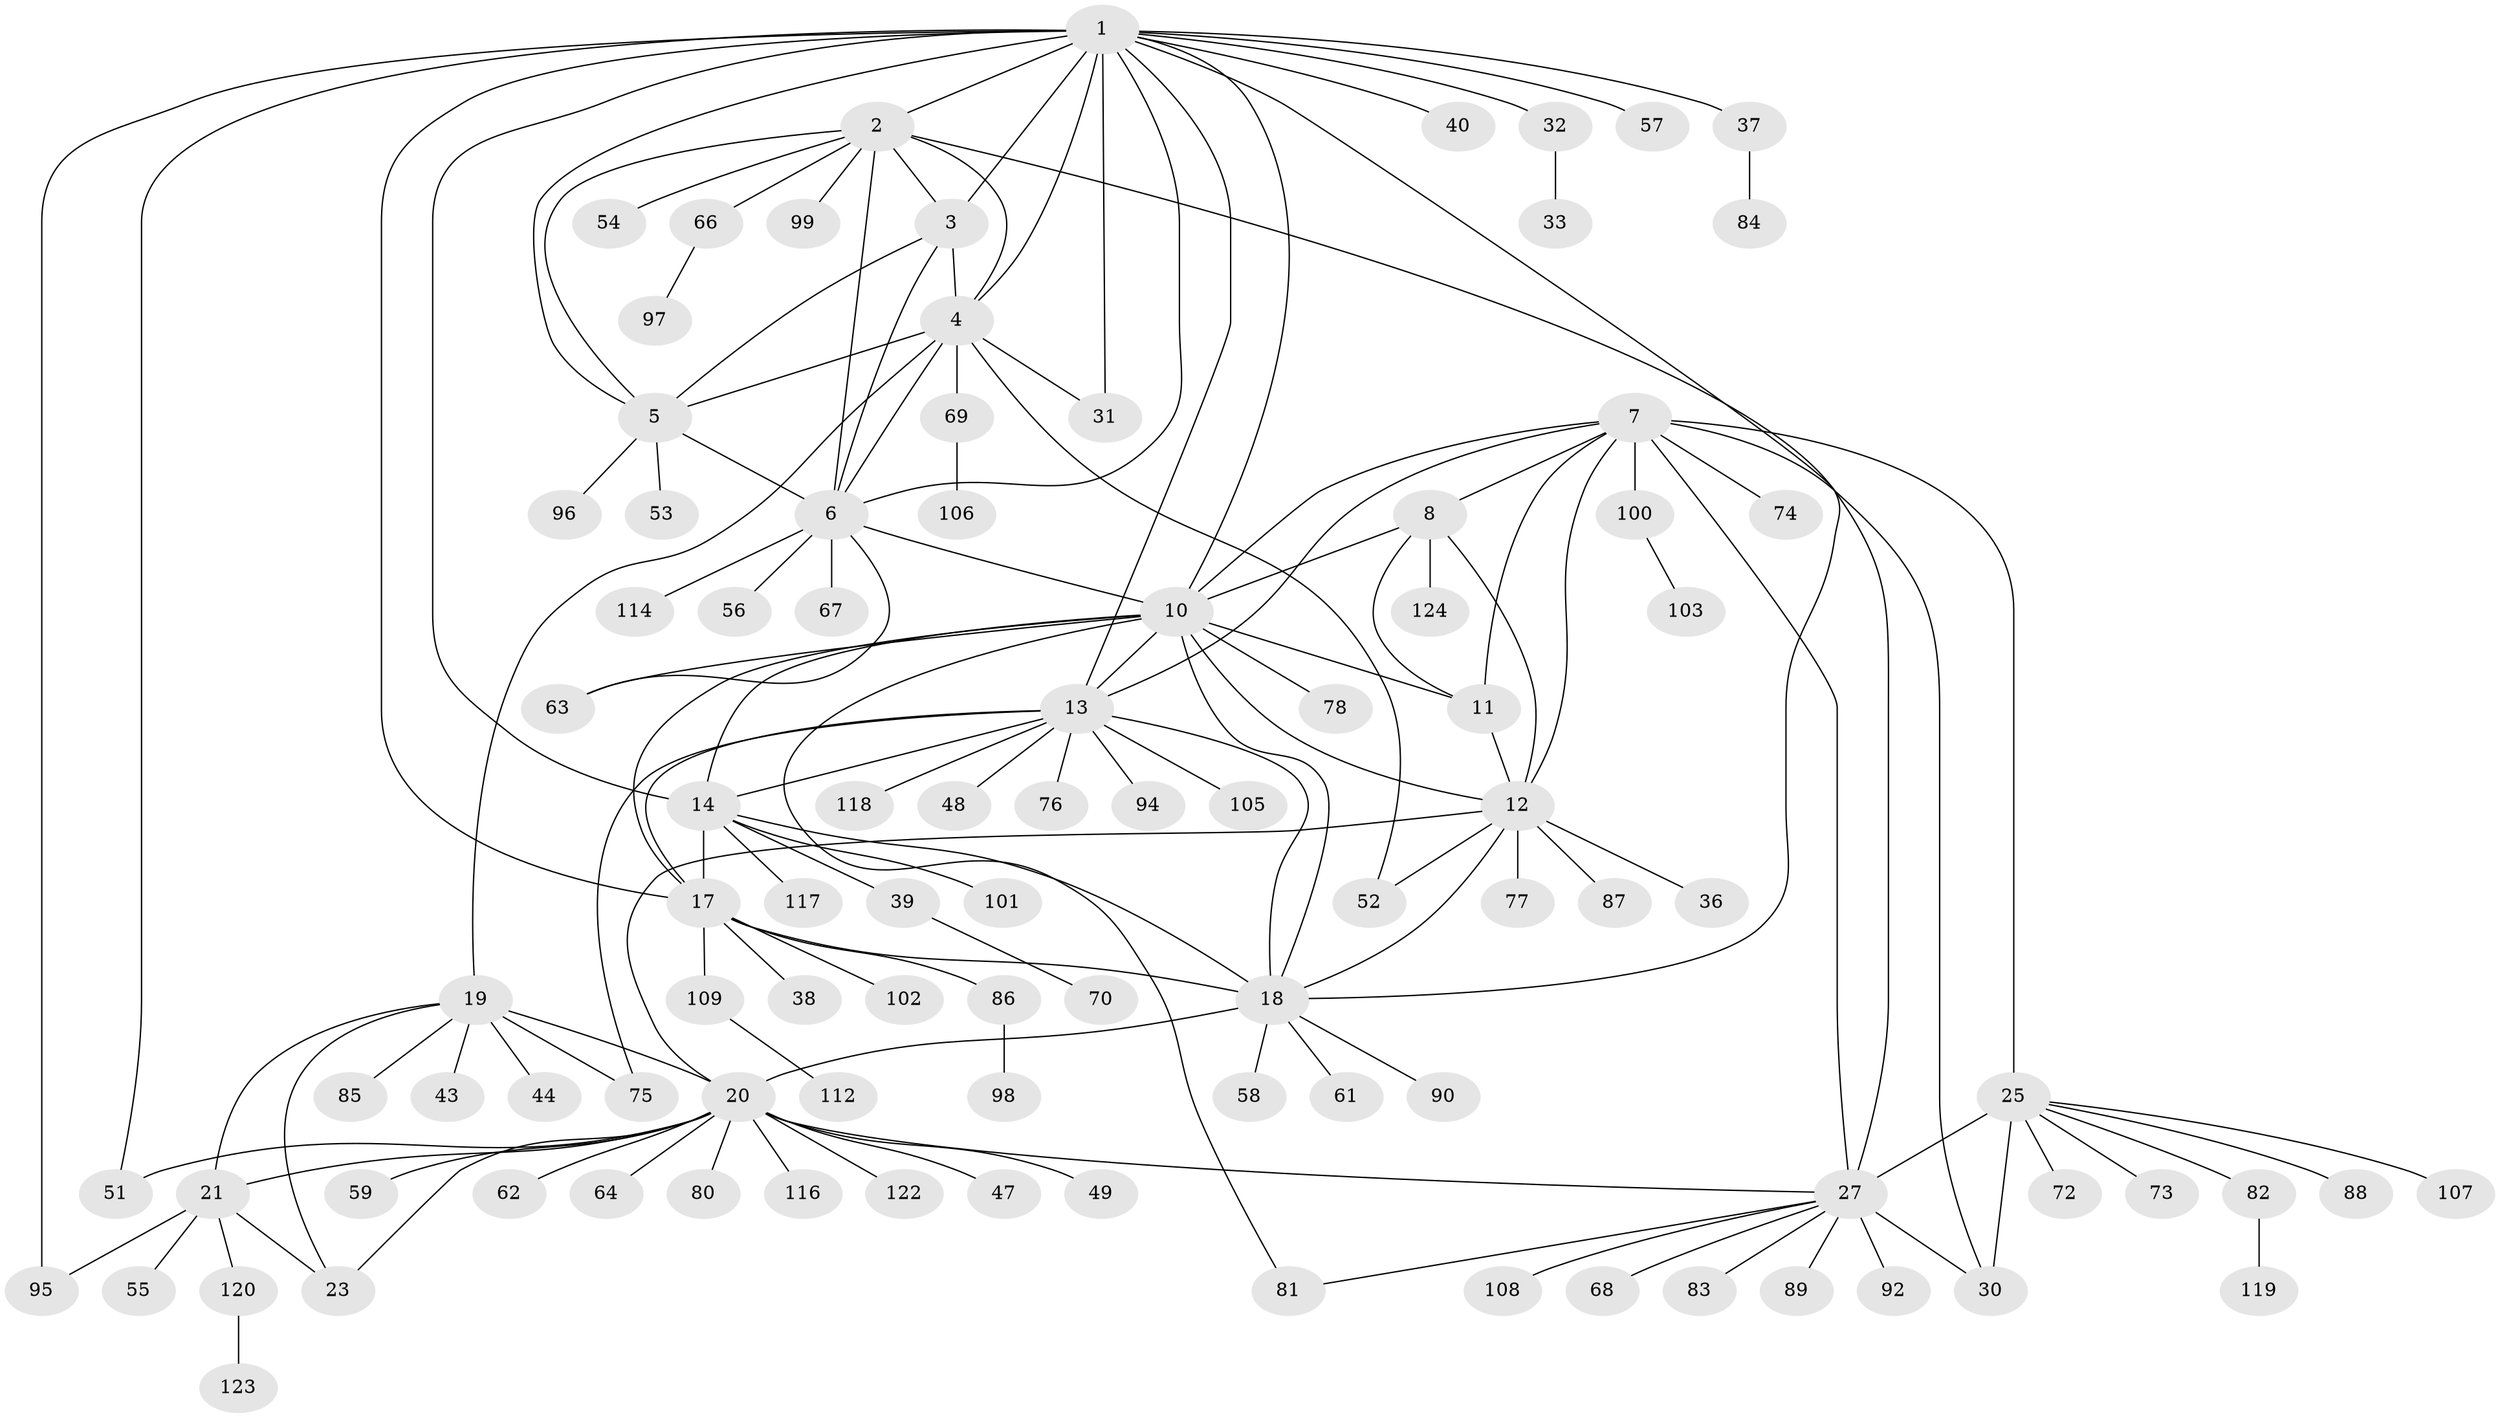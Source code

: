 // Generated by graph-tools (version 1.1) at 2025/52/02/27/25 19:52:16]
// undirected, 97 vertices, 142 edges
graph export_dot {
graph [start="1"]
  node [color=gray90,style=filled];
  1 [super="+16"];
  2 [super="+115"];
  3 [super="+46"];
  4 [super="+91"];
  5 [super="+93"];
  6 [super="+60"];
  7 [super="+29"];
  8 [super="+9"];
  10 [super="+15"];
  11 [super="+50"];
  12 [super="+110"];
  13 [super="+45"];
  14 [super="+42"];
  17 [super="+35"];
  18 [super="+71"];
  19 [super="+24"];
  20 [super="+22"];
  21 [super="+79"];
  23 [super="+34"];
  25 [super="+26"];
  27 [super="+28"];
  30;
  31;
  32 [super="+41"];
  33;
  36;
  37 [super="+121"];
  38;
  39;
  40 [super="+111"];
  43;
  44;
  47;
  48;
  49;
  51;
  52 [super="+104"];
  53;
  54 [super="+65"];
  55;
  56;
  57;
  58;
  59;
  61;
  62;
  63;
  64;
  66;
  67;
  68;
  69;
  70;
  72;
  73;
  74;
  75;
  76;
  77;
  78;
  80;
  81;
  82;
  83;
  84;
  85;
  86 [super="+113"];
  87;
  88;
  89;
  90;
  92;
  94;
  95;
  96;
  97;
  98;
  99;
  100;
  101;
  102;
  103;
  105;
  106;
  107;
  108;
  109 [super="+125"];
  112;
  114;
  116;
  117 [super="+126"];
  118;
  119;
  120;
  122;
  123;
  124;
  1 -- 2;
  1 -- 3;
  1 -- 4;
  1 -- 5;
  1 -- 6;
  1 -- 32;
  1 -- 40;
  1 -- 37;
  1 -- 13;
  1 -- 14 [weight=2];
  1 -- 17;
  1 -- 18;
  1 -- 51;
  1 -- 57;
  1 -- 31;
  1 -- 95;
  1 -- 10;
  2 -- 3;
  2 -- 4;
  2 -- 5;
  2 -- 6;
  2 -- 54;
  2 -- 66;
  2 -- 99;
  2 -- 27;
  3 -- 4;
  3 -- 5;
  3 -- 6;
  4 -- 5;
  4 -- 6;
  4 -- 31;
  4 -- 69;
  4 -- 19;
  4 -- 52;
  5 -- 6;
  5 -- 53;
  5 -- 96;
  6 -- 10;
  6 -- 56;
  6 -- 63;
  6 -- 67;
  6 -- 114;
  7 -- 8 [weight=2];
  7 -- 10;
  7 -- 11;
  7 -- 12;
  7 -- 100;
  7 -- 25 [weight=2];
  7 -- 74;
  7 -- 27 [weight=2];
  7 -- 13;
  7 -- 30;
  8 -- 10 [weight=2];
  8 -- 11 [weight=2];
  8 -- 12 [weight=2];
  8 -- 124;
  10 -- 11;
  10 -- 12;
  10 -- 13;
  10 -- 14;
  10 -- 78;
  10 -- 81;
  10 -- 17;
  10 -- 18;
  10 -- 63;
  11 -- 12;
  12 -- 36;
  12 -- 52;
  12 -- 77;
  12 -- 87;
  12 -- 18;
  12 -- 20;
  13 -- 14;
  13 -- 17;
  13 -- 18;
  13 -- 48;
  13 -- 75;
  13 -- 76;
  13 -- 94;
  13 -- 105;
  13 -- 118;
  14 -- 17;
  14 -- 18;
  14 -- 39;
  14 -- 101;
  14 -- 117;
  17 -- 18;
  17 -- 38;
  17 -- 102;
  17 -- 109;
  17 -- 86;
  18 -- 58;
  18 -- 61;
  18 -- 90;
  18 -- 20;
  19 -- 20 [weight=4];
  19 -- 21 [weight=2];
  19 -- 23 [weight=2];
  19 -- 43;
  19 -- 75;
  19 -- 44;
  19 -- 85;
  20 -- 21 [weight=2];
  20 -- 23 [weight=2];
  20 -- 47;
  20 -- 51;
  20 -- 59;
  20 -- 62;
  20 -- 64;
  20 -- 80;
  20 -- 116;
  20 -- 49;
  20 -- 122;
  20 -- 27;
  21 -- 23;
  21 -- 55;
  21 -- 95;
  21 -- 120;
  25 -- 27 [weight=4];
  25 -- 30 [weight=2];
  25 -- 72;
  25 -- 88;
  25 -- 107;
  25 -- 73;
  25 -- 82;
  27 -- 30 [weight=2];
  27 -- 68;
  27 -- 81;
  27 -- 83;
  27 -- 92;
  27 -- 89;
  27 -- 108;
  32 -- 33;
  37 -- 84;
  39 -- 70;
  66 -- 97;
  69 -- 106;
  82 -- 119;
  86 -- 98;
  100 -- 103;
  109 -- 112;
  120 -- 123;
}
